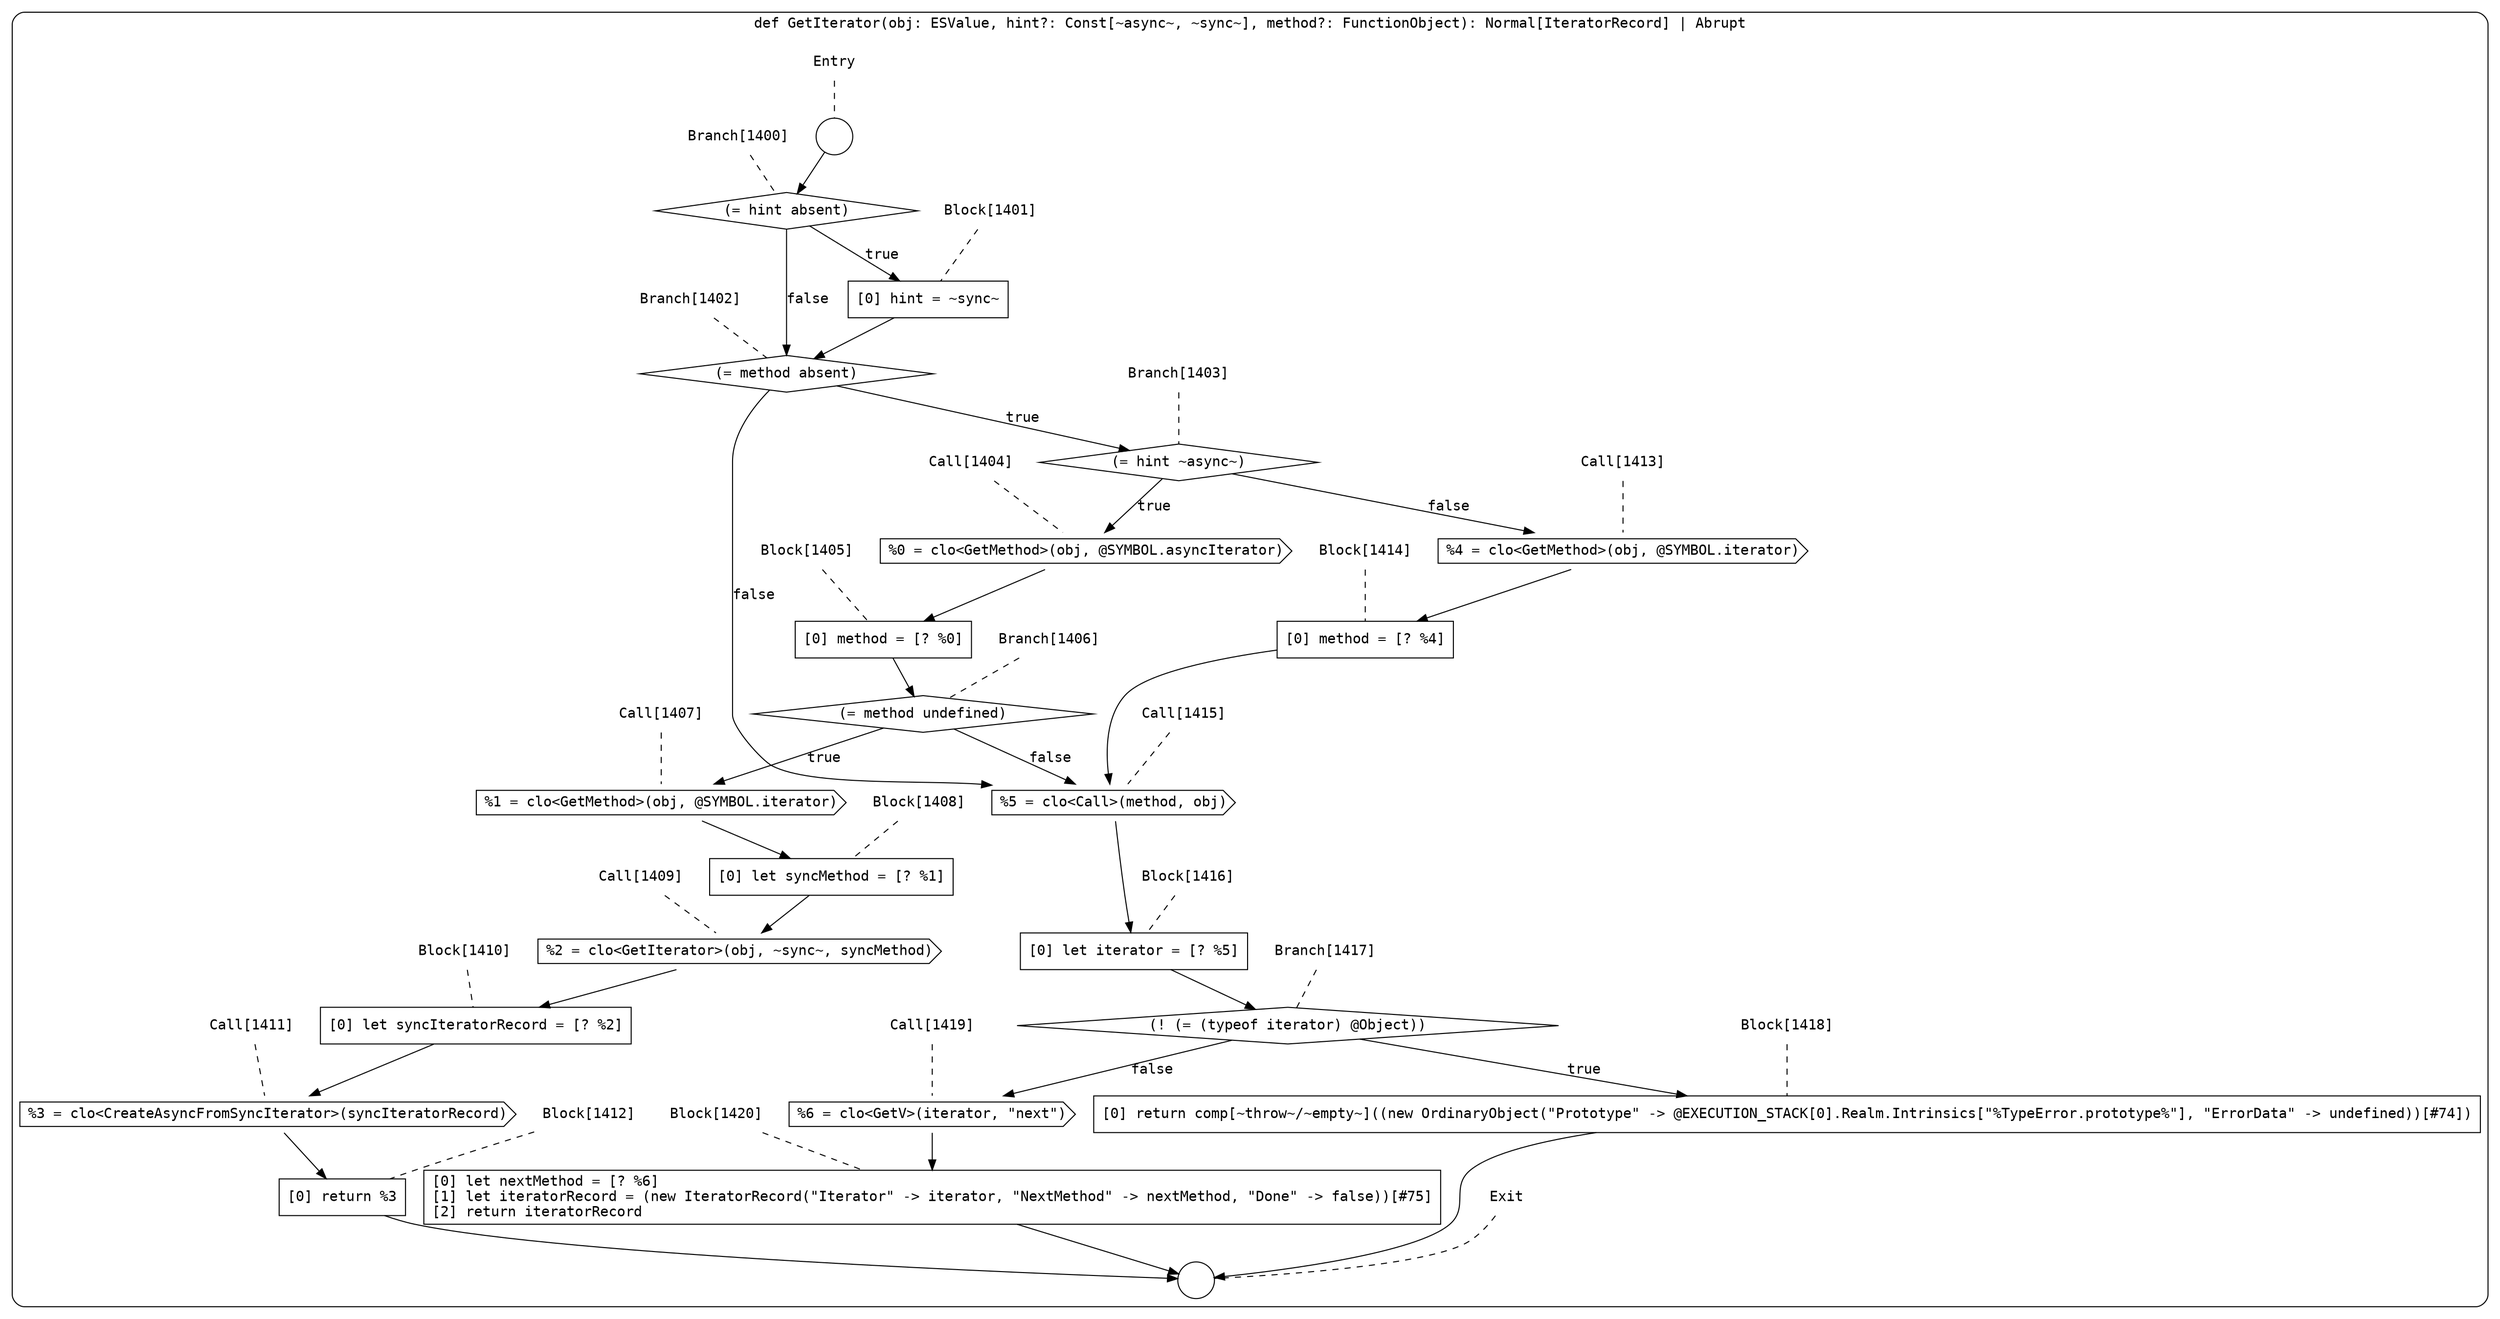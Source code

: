 digraph {
  graph [fontname = "Consolas"]
  node [fontname = "Consolas"]
  edge [fontname = "Consolas"]
  subgraph cluster162 {
    label = "def GetIterator(obj: ESValue, hint?: Const[~async~, ~sync~], method?: FunctionObject): Normal[IteratorRecord] | Abrupt"
    style = rounded
    cluster162_entry_name [shape=none, label=<<font color="black">Entry</font>>]
    cluster162_entry_name -> cluster162_entry [arrowhead=none, color="black", style=dashed]
    cluster162_entry [shape=circle label=" " color="black" fillcolor="white" style=filled]
    cluster162_entry -> node1400 [color="black"]
    cluster162_exit_name [shape=none, label=<<font color="black">Exit</font>>]
    cluster162_exit_name -> cluster162_exit [arrowhead=none, color="black", style=dashed]
    cluster162_exit [shape=circle label=" " color="black" fillcolor="white" style=filled]
    node1400_name [shape=none, label=<<font color="black">Branch[1400]</font>>]
    node1400_name -> node1400 [arrowhead=none, color="black", style=dashed]
    node1400 [shape=diamond, label=<<font color="black">(= hint absent)</font>> color="black" fillcolor="white", style=filled]
    node1400 -> node1401 [label=<<font color="black">true</font>> color="black"]
    node1400 -> node1402 [label=<<font color="black">false</font>> color="black"]
    node1401_name [shape=none, label=<<font color="black">Block[1401]</font>>]
    node1401_name -> node1401 [arrowhead=none, color="black", style=dashed]
    node1401 [shape=box, label=<<font color="black">[0] hint = ~sync~<BR ALIGN="LEFT"/></font>> color="black" fillcolor="white", style=filled]
    node1401 -> node1402 [color="black"]
    node1402_name [shape=none, label=<<font color="black">Branch[1402]</font>>]
    node1402_name -> node1402 [arrowhead=none, color="black", style=dashed]
    node1402 [shape=diamond, label=<<font color="black">(= method absent)</font>> color="black" fillcolor="white", style=filled]
    node1402 -> node1403 [label=<<font color="black">true</font>> color="black"]
    node1402 -> node1415 [label=<<font color="black">false</font>> color="black"]
    node1403_name [shape=none, label=<<font color="black">Branch[1403]</font>>]
    node1403_name -> node1403 [arrowhead=none, color="black", style=dashed]
    node1403 [shape=diamond, label=<<font color="black">(= hint ~async~)</font>> color="black" fillcolor="white", style=filled]
    node1403 -> node1404 [label=<<font color="black">true</font>> color="black"]
    node1403 -> node1413 [label=<<font color="black">false</font>> color="black"]
    node1415_name [shape=none, label=<<font color="black">Call[1415]</font>>]
    node1415_name -> node1415 [arrowhead=none, color="black", style=dashed]
    node1415 [shape=cds, label=<<font color="black">%5 = clo&lt;Call&gt;(method, obj)</font>> color="black" fillcolor="white", style=filled]
    node1415 -> node1416 [color="black"]
    node1404_name [shape=none, label=<<font color="black">Call[1404]</font>>]
    node1404_name -> node1404 [arrowhead=none, color="black", style=dashed]
    node1404 [shape=cds, label=<<font color="black">%0 = clo&lt;GetMethod&gt;(obj, @SYMBOL.asyncIterator)</font>> color="black" fillcolor="white", style=filled]
    node1404 -> node1405 [color="black"]
    node1413_name [shape=none, label=<<font color="black">Call[1413]</font>>]
    node1413_name -> node1413 [arrowhead=none, color="black", style=dashed]
    node1413 [shape=cds, label=<<font color="black">%4 = clo&lt;GetMethod&gt;(obj, @SYMBOL.iterator)</font>> color="black" fillcolor="white", style=filled]
    node1413 -> node1414 [color="black"]
    node1416_name [shape=none, label=<<font color="black">Block[1416]</font>>]
    node1416_name -> node1416 [arrowhead=none, color="black", style=dashed]
    node1416 [shape=box, label=<<font color="black">[0] let iterator = [? %5]<BR ALIGN="LEFT"/></font>> color="black" fillcolor="white", style=filled]
    node1416 -> node1417 [color="black"]
    node1405_name [shape=none, label=<<font color="black">Block[1405]</font>>]
    node1405_name -> node1405 [arrowhead=none, color="black", style=dashed]
    node1405 [shape=box, label=<<font color="black">[0] method = [? %0]<BR ALIGN="LEFT"/></font>> color="black" fillcolor="white", style=filled]
    node1405 -> node1406 [color="black"]
    node1414_name [shape=none, label=<<font color="black">Block[1414]</font>>]
    node1414_name -> node1414 [arrowhead=none, color="black", style=dashed]
    node1414 [shape=box, label=<<font color="black">[0] method = [? %4]<BR ALIGN="LEFT"/></font>> color="black" fillcolor="white", style=filled]
    node1414 -> node1415 [color="black"]
    node1417_name [shape=none, label=<<font color="black">Branch[1417]</font>>]
    node1417_name -> node1417 [arrowhead=none, color="black", style=dashed]
    node1417 [shape=diamond, label=<<font color="black">(! (= (typeof iterator) @Object))</font>> color="black" fillcolor="white", style=filled]
    node1417 -> node1418 [label=<<font color="black">true</font>> color="black"]
    node1417 -> node1419 [label=<<font color="black">false</font>> color="black"]
    node1406_name [shape=none, label=<<font color="black">Branch[1406]</font>>]
    node1406_name -> node1406 [arrowhead=none, color="black", style=dashed]
    node1406 [shape=diamond, label=<<font color="black">(= method undefined)</font>> color="black" fillcolor="white", style=filled]
    node1406 -> node1407 [label=<<font color="black">true</font>> color="black"]
    node1406 -> node1415 [label=<<font color="black">false</font>> color="black"]
    node1418_name [shape=none, label=<<font color="black">Block[1418]</font>>]
    node1418_name -> node1418 [arrowhead=none, color="black", style=dashed]
    node1418 [shape=box, label=<<font color="black">[0] return comp[~throw~/~empty~]((new OrdinaryObject(&quot;Prototype&quot; -&gt; @EXECUTION_STACK[0].Realm.Intrinsics[&quot;%TypeError.prototype%&quot;], &quot;ErrorData&quot; -&gt; undefined))[#74])<BR ALIGN="LEFT"/></font>> color="black" fillcolor="white", style=filled]
    node1418 -> cluster162_exit [color="black"]
    node1419_name [shape=none, label=<<font color="black">Call[1419]</font>>]
    node1419_name -> node1419 [arrowhead=none, color="black", style=dashed]
    node1419 [shape=cds, label=<<font color="black">%6 = clo&lt;GetV&gt;(iterator, &quot;next&quot;)</font>> color="black" fillcolor="white", style=filled]
    node1419 -> node1420 [color="black"]
    node1407_name [shape=none, label=<<font color="black">Call[1407]</font>>]
    node1407_name -> node1407 [arrowhead=none, color="black", style=dashed]
    node1407 [shape=cds, label=<<font color="black">%1 = clo&lt;GetMethod&gt;(obj, @SYMBOL.iterator)</font>> color="black" fillcolor="white", style=filled]
    node1407 -> node1408 [color="black"]
    node1420_name [shape=none, label=<<font color="black">Block[1420]</font>>]
    node1420_name -> node1420 [arrowhead=none, color="black", style=dashed]
    node1420 [shape=box, label=<<font color="black">[0] let nextMethod = [? %6]<BR ALIGN="LEFT"/>[1] let iteratorRecord = (new IteratorRecord(&quot;Iterator&quot; -&gt; iterator, &quot;NextMethod&quot; -&gt; nextMethod, &quot;Done&quot; -&gt; false))[#75]<BR ALIGN="LEFT"/>[2] return iteratorRecord<BR ALIGN="LEFT"/></font>> color="black" fillcolor="white", style=filled]
    node1420 -> cluster162_exit [color="black"]
    node1408_name [shape=none, label=<<font color="black">Block[1408]</font>>]
    node1408_name -> node1408 [arrowhead=none, color="black", style=dashed]
    node1408 [shape=box, label=<<font color="black">[0] let syncMethod = [? %1]<BR ALIGN="LEFT"/></font>> color="black" fillcolor="white", style=filled]
    node1408 -> node1409 [color="black"]
    node1409_name [shape=none, label=<<font color="black">Call[1409]</font>>]
    node1409_name -> node1409 [arrowhead=none, color="black", style=dashed]
    node1409 [shape=cds, label=<<font color="black">%2 = clo&lt;GetIterator&gt;(obj, ~sync~, syncMethod)</font>> color="black" fillcolor="white", style=filled]
    node1409 -> node1410 [color="black"]
    node1410_name [shape=none, label=<<font color="black">Block[1410]</font>>]
    node1410_name -> node1410 [arrowhead=none, color="black", style=dashed]
    node1410 [shape=box, label=<<font color="black">[0] let syncIteratorRecord = [? %2]<BR ALIGN="LEFT"/></font>> color="black" fillcolor="white", style=filled]
    node1410 -> node1411 [color="black"]
    node1411_name [shape=none, label=<<font color="black">Call[1411]</font>>]
    node1411_name -> node1411 [arrowhead=none, color="black", style=dashed]
    node1411 [shape=cds, label=<<font color="black">%3 = clo&lt;CreateAsyncFromSyncIterator&gt;(syncIteratorRecord)</font>> color="black" fillcolor="white", style=filled]
    node1411 -> node1412 [color="black"]
    node1412_name [shape=none, label=<<font color="black">Block[1412]</font>>]
    node1412_name -> node1412 [arrowhead=none, color="black", style=dashed]
    node1412 [shape=box, label=<<font color="black">[0] return %3<BR ALIGN="LEFT"/></font>> color="black" fillcolor="white", style=filled]
    node1412 -> cluster162_exit [color="black"]
  }
}